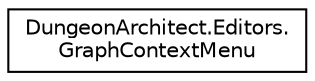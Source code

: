 digraph "Graphical Class Hierarchy"
{
  edge [fontname="Helvetica",fontsize="10",labelfontname="Helvetica",labelfontsize="10"];
  node [fontname="Helvetica",fontsize="10",shape=record];
  rankdir="LR";
  Node1 [label="DungeonArchitect.Editors.\lGraphContextMenu",height=0.2,width=0.4,color="black", fillcolor="white", style="filled",URL="$class_dungeon_architect_1_1_editors_1_1_graph_context_menu.html",tooltip="The context menu shown when the user right clicks on the theme graph editor "];
}
